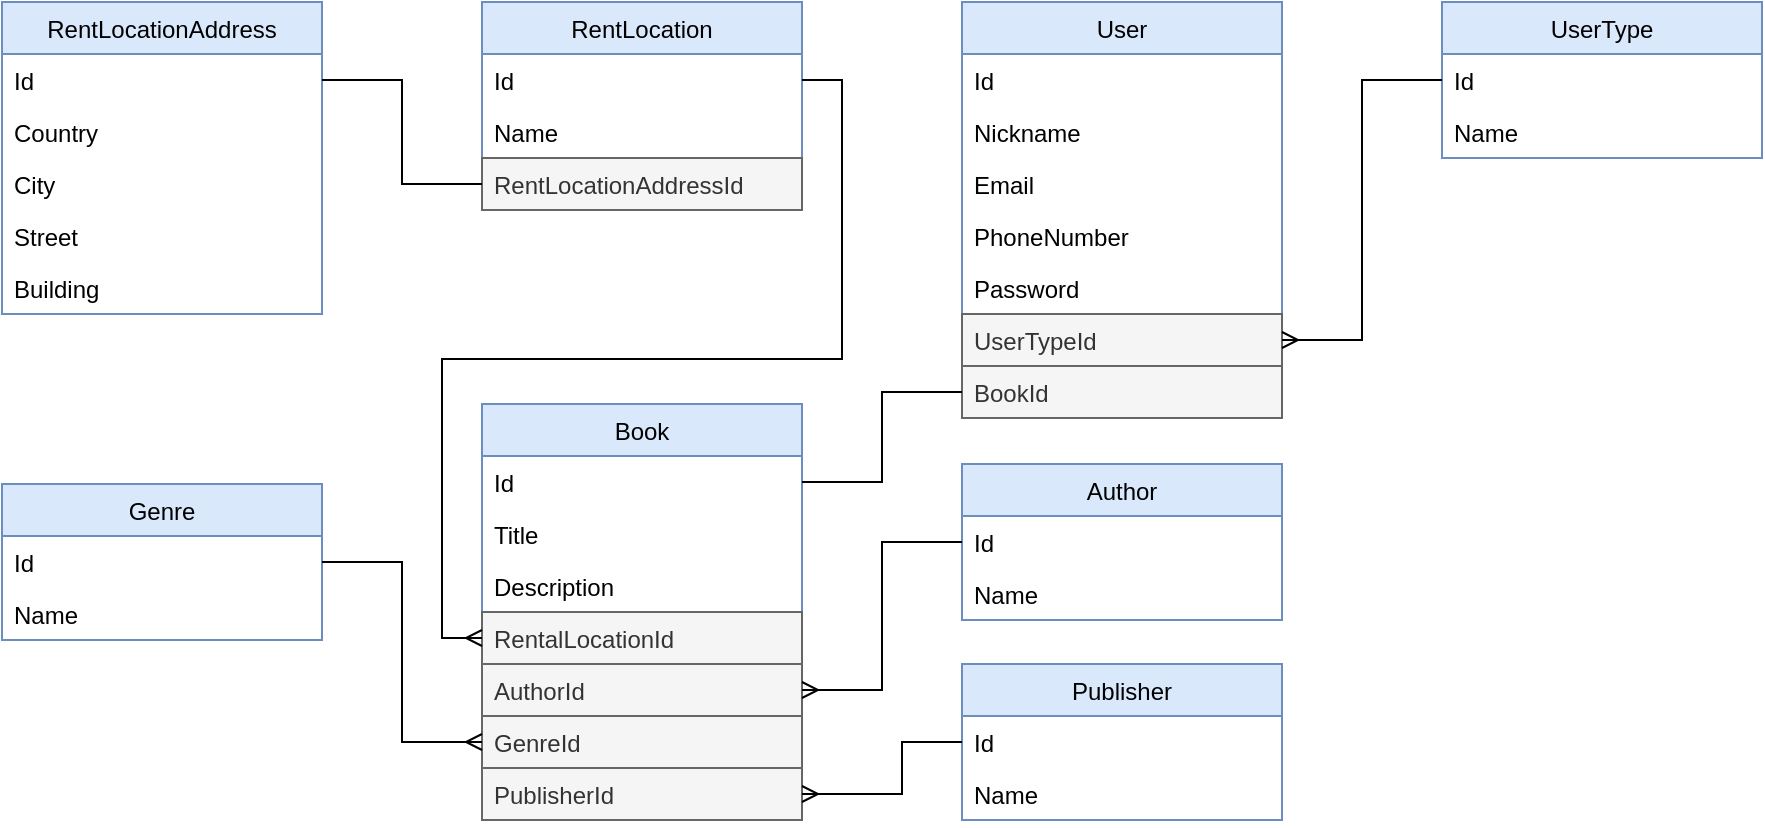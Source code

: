 <mxfile version="13.10.4" type="github">
  <diagram id="C5RBs43oDa-KdzZeNtuy" name="Page-1">
    <mxGraphModel dx="1108" dy="520" grid="1" gridSize="10" guides="1" tooltips="1" connect="1" arrows="1" fold="1" page="1" pageScale="1" pageWidth="1169" pageHeight="827" math="0" shadow="0">
      <root>
        <mxCell id="WIyWlLk6GJQsqaUBKTNV-0" />
        <mxCell id="WIyWlLk6GJQsqaUBKTNV-1" parent="WIyWlLk6GJQsqaUBKTNV-0" />
        <mxCell id="5i5ukMmHhW1qyT0ltV_f-5" value="Book" style="swimlane;fontStyle=0;childLayout=stackLayout;horizontal=1;startSize=26;fillColor=#dae8fc;horizontalStack=0;resizeParent=1;resizeParentMax=0;resizeLast=0;collapsible=1;marginBottom=0;strokeColor=#6c8ebf;" parent="WIyWlLk6GJQsqaUBKTNV-1" vertex="1">
          <mxGeometry x="440" y="400" width="160" height="208" as="geometry" />
        </mxCell>
        <mxCell id="5i5ukMmHhW1qyT0ltV_f-6" value="Id" style="text;strokeColor=none;fillColor=none;align=left;verticalAlign=top;spacingLeft=4;spacingRight=4;overflow=hidden;rotatable=0;points=[[0,0.5],[1,0.5]];portConstraint=eastwest;" parent="5i5ukMmHhW1qyT0ltV_f-5" vertex="1">
          <mxGeometry y="26" width="160" height="26" as="geometry" />
        </mxCell>
        <mxCell id="5i5ukMmHhW1qyT0ltV_f-7" value="Title" style="text;strokeColor=none;fillColor=none;align=left;verticalAlign=top;spacingLeft=4;spacingRight=4;overflow=hidden;rotatable=0;points=[[0,0.5],[1,0.5]];portConstraint=eastwest;" parent="5i5ukMmHhW1qyT0ltV_f-5" vertex="1">
          <mxGeometry y="52" width="160" height="26" as="geometry" />
        </mxCell>
        <mxCell id="5i5ukMmHhW1qyT0ltV_f-8" value="Description" style="text;strokeColor=none;fillColor=none;align=left;verticalAlign=top;spacingLeft=4;spacingRight=4;overflow=hidden;rotatable=0;points=[[0,0.5],[1,0.5]];portConstraint=eastwest;" parent="5i5ukMmHhW1qyT0ltV_f-5" vertex="1">
          <mxGeometry y="78" width="160" height="26" as="geometry" />
        </mxCell>
        <mxCell id="N76hZ7IiGqYbsRdqXGGd-0" value="RentalLocationId&#xa;" style="text;strokeColor=#666666;fillColor=#f5f5f5;align=left;verticalAlign=top;spacingLeft=4;spacingRight=4;overflow=hidden;rotatable=0;points=[[0,0.5],[1,0.5]];portConstraint=eastwest;fontColor=#333333;" parent="5i5ukMmHhW1qyT0ltV_f-5" vertex="1">
          <mxGeometry y="104" width="160" height="26" as="geometry" />
        </mxCell>
        <mxCell id="5i5ukMmHhW1qyT0ltV_f-21" value="AuthorId" style="text;strokeColor=#666666;fillColor=#f5f5f5;align=left;verticalAlign=top;spacingLeft=4;spacingRight=4;overflow=hidden;rotatable=0;points=[[0,0.5],[1,0.5]];portConstraint=eastwest;fontColor=#333333;" parent="5i5ukMmHhW1qyT0ltV_f-5" vertex="1">
          <mxGeometry y="130" width="160" height="26" as="geometry" />
        </mxCell>
        <mxCell id="5i5ukMmHhW1qyT0ltV_f-22" value="GenreId" style="text;strokeColor=#666666;fillColor=#f5f5f5;align=left;verticalAlign=top;spacingLeft=4;spacingRight=4;overflow=hidden;rotatable=0;points=[[0,0.5],[1,0.5]];portConstraint=eastwest;fontColor=#333333;" parent="5i5ukMmHhW1qyT0ltV_f-5" vertex="1">
          <mxGeometry y="156" width="160" height="26" as="geometry" />
        </mxCell>
        <mxCell id="5i5ukMmHhW1qyT0ltV_f-23" value="PublisherId" style="text;strokeColor=#666666;fillColor=#f5f5f5;align=left;verticalAlign=top;spacingLeft=4;spacingRight=4;overflow=hidden;rotatable=0;points=[[0,0.5],[1,0.5]];portConstraint=eastwest;fontColor=#333333;" parent="5i5ukMmHhW1qyT0ltV_f-5" vertex="1">
          <mxGeometry y="182" width="160" height="26" as="geometry" />
        </mxCell>
        <mxCell id="5i5ukMmHhW1qyT0ltV_f-24" value="Genre" style="swimlane;fontStyle=0;childLayout=stackLayout;horizontal=1;startSize=26;fillColor=#dae8fc;horizontalStack=0;resizeParent=1;resizeParentMax=0;resizeLast=0;collapsible=1;marginBottom=0;strokeColor=#6c8ebf;" parent="WIyWlLk6GJQsqaUBKTNV-1" vertex="1">
          <mxGeometry x="200" y="440" width="160" height="78" as="geometry" />
        </mxCell>
        <mxCell id="5i5ukMmHhW1qyT0ltV_f-25" value="Id" style="text;strokeColor=none;fillColor=none;align=left;verticalAlign=top;spacingLeft=4;spacingRight=4;overflow=hidden;rotatable=0;points=[[0,0.5],[1,0.5]];portConstraint=eastwest;" parent="5i5ukMmHhW1qyT0ltV_f-24" vertex="1">
          <mxGeometry y="26" width="160" height="26" as="geometry" />
        </mxCell>
        <mxCell id="5i5ukMmHhW1qyT0ltV_f-26" value="Name" style="text;strokeColor=none;fillColor=none;align=left;verticalAlign=top;spacingLeft=4;spacingRight=4;overflow=hidden;rotatable=0;points=[[0,0.5],[1,0.5]];portConstraint=eastwest;" parent="5i5ukMmHhW1qyT0ltV_f-24" vertex="1">
          <mxGeometry y="52" width="160" height="26" as="geometry" />
        </mxCell>
        <mxCell id="5i5ukMmHhW1qyT0ltV_f-29" value="Author" style="swimlane;fontStyle=0;childLayout=stackLayout;horizontal=1;startSize=26;fillColor=#dae8fc;horizontalStack=0;resizeParent=1;resizeParentMax=0;resizeLast=0;collapsible=1;marginBottom=0;strokeColor=#6c8ebf;" parent="WIyWlLk6GJQsqaUBKTNV-1" vertex="1">
          <mxGeometry x="680" y="430" width="160" height="78" as="geometry" />
        </mxCell>
        <mxCell id="5i5ukMmHhW1qyT0ltV_f-30" value="Id" style="text;strokeColor=none;fillColor=none;align=left;verticalAlign=top;spacingLeft=4;spacingRight=4;overflow=hidden;rotatable=0;points=[[0,0.5],[1,0.5]];portConstraint=eastwest;" parent="5i5ukMmHhW1qyT0ltV_f-29" vertex="1">
          <mxGeometry y="26" width="160" height="26" as="geometry" />
        </mxCell>
        <mxCell id="5i5ukMmHhW1qyT0ltV_f-31" value="Name" style="text;strokeColor=none;fillColor=none;align=left;verticalAlign=top;spacingLeft=4;spacingRight=4;overflow=hidden;rotatable=0;points=[[0,0.5],[1,0.5]];portConstraint=eastwest;" parent="5i5ukMmHhW1qyT0ltV_f-29" vertex="1">
          <mxGeometry y="52" width="160" height="26" as="geometry" />
        </mxCell>
        <mxCell id="5i5ukMmHhW1qyT0ltV_f-33" style="edgeStyle=orthogonalEdgeStyle;rounded=0;orthogonalLoop=1;jettySize=auto;html=1;exitX=1;exitY=0.5;exitDx=0;exitDy=0;entryX=0;entryY=0.5;entryDx=0;entryDy=0;startArrow=ERmany;startFill=0;endArrow=none;endFill=0;" parent="WIyWlLk6GJQsqaUBKTNV-1" source="5i5ukMmHhW1qyT0ltV_f-21" target="5i5ukMmHhW1qyT0ltV_f-30" edge="1">
          <mxGeometry relative="1" as="geometry" />
        </mxCell>
        <mxCell id="5i5ukMmHhW1qyT0ltV_f-34" value="Publisher" style="swimlane;fontStyle=0;childLayout=stackLayout;horizontal=1;startSize=26;fillColor=#dae8fc;horizontalStack=0;resizeParent=1;resizeParentMax=0;resizeLast=0;collapsible=1;marginBottom=0;strokeColor=#6c8ebf;" parent="WIyWlLk6GJQsqaUBKTNV-1" vertex="1">
          <mxGeometry x="680" y="530" width="160" height="78" as="geometry" />
        </mxCell>
        <mxCell id="5i5ukMmHhW1qyT0ltV_f-35" value="Id" style="text;strokeColor=none;fillColor=none;align=left;verticalAlign=top;spacingLeft=4;spacingRight=4;overflow=hidden;rotatable=0;points=[[0,0.5],[1,0.5]];portConstraint=eastwest;" parent="5i5ukMmHhW1qyT0ltV_f-34" vertex="1">
          <mxGeometry y="26" width="160" height="26" as="geometry" />
        </mxCell>
        <mxCell id="5i5ukMmHhW1qyT0ltV_f-36" value="Name" style="text;strokeColor=none;fillColor=none;align=left;verticalAlign=top;spacingLeft=4;spacingRight=4;overflow=hidden;rotatable=0;points=[[0,0.5],[1,0.5]];portConstraint=eastwest;" parent="5i5ukMmHhW1qyT0ltV_f-34" vertex="1">
          <mxGeometry y="52" width="160" height="26" as="geometry" />
        </mxCell>
        <mxCell id="5i5ukMmHhW1qyT0ltV_f-40" style="edgeStyle=orthogonalEdgeStyle;rounded=0;orthogonalLoop=1;jettySize=auto;html=1;exitX=1;exitY=0.5;exitDx=0;exitDy=0;startArrow=ERmany;startFill=0;endArrow=none;endFill=0;entryX=0;entryY=0.5;entryDx=0;entryDy=0;" parent="WIyWlLk6GJQsqaUBKTNV-1" source="5i5ukMmHhW1qyT0ltV_f-23" target="5i5ukMmHhW1qyT0ltV_f-35" edge="1">
          <mxGeometry relative="1" as="geometry">
            <mxPoint x="900" y="550" as="targetPoint" />
            <Array as="points">
              <mxPoint x="650" y="595" />
              <mxPoint x="650" y="569" />
            </Array>
          </mxGeometry>
        </mxCell>
        <mxCell id="5i5ukMmHhW1qyT0ltV_f-41" style="edgeStyle=orthogonalEdgeStyle;rounded=0;orthogonalLoop=1;jettySize=auto;html=1;exitX=0;exitY=0.5;exitDx=0;exitDy=0;entryX=1;entryY=0.5;entryDx=0;entryDy=0;endArrow=none;endFill=0;startArrow=ERmany;startFill=0;" parent="WIyWlLk6GJQsqaUBKTNV-1" source="5i5ukMmHhW1qyT0ltV_f-22" target="5i5ukMmHhW1qyT0ltV_f-25" edge="1">
          <mxGeometry relative="1" as="geometry" />
        </mxCell>
        <mxCell id="5i5ukMmHhW1qyT0ltV_f-44" value="UserType" style="swimlane;fontStyle=0;childLayout=stackLayout;horizontal=1;startSize=26;fillColor=#dae8fc;horizontalStack=0;resizeParent=1;resizeParentMax=0;resizeLast=0;collapsible=1;marginBottom=0;strokeColor=#6c8ebf;" parent="WIyWlLk6GJQsqaUBKTNV-1" vertex="1">
          <mxGeometry x="920" y="199" width="160" height="78" as="geometry" />
        </mxCell>
        <mxCell id="5i5ukMmHhW1qyT0ltV_f-45" value="Id" style="text;strokeColor=none;fillColor=none;align=left;verticalAlign=top;spacingLeft=4;spacingRight=4;overflow=hidden;rotatable=0;points=[[0,0.5],[1,0.5]];portConstraint=eastwest;" parent="5i5ukMmHhW1qyT0ltV_f-44" vertex="1">
          <mxGeometry y="26" width="160" height="26" as="geometry" />
        </mxCell>
        <mxCell id="5i5ukMmHhW1qyT0ltV_f-46" value="Name" style="text;strokeColor=none;fillColor=none;align=left;verticalAlign=top;spacingLeft=4;spacingRight=4;overflow=hidden;rotatable=0;points=[[0,0.5],[1,0.5]];portConstraint=eastwest;" parent="5i5ukMmHhW1qyT0ltV_f-44" vertex="1">
          <mxGeometry y="52" width="160" height="26" as="geometry" />
        </mxCell>
        <mxCell id="5i5ukMmHhW1qyT0ltV_f-48" value="User" style="swimlane;fontStyle=0;childLayout=stackLayout;horizontal=1;startSize=26;fillColor=#dae8fc;horizontalStack=0;resizeParent=1;resizeParentMax=0;resizeLast=0;collapsible=1;marginBottom=0;strokeColor=#6c8ebf;" parent="WIyWlLk6GJQsqaUBKTNV-1" vertex="1">
          <mxGeometry x="680" y="199" width="160" height="208" as="geometry" />
        </mxCell>
        <mxCell id="5i5ukMmHhW1qyT0ltV_f-49" value="Id" style="text;strokeColor=none;fillColor=none;align=left;verticalAlign=top;spacingLeft=4;spacingRight=4;overflow=hidden;rotatable=0;points=[[0,0.5],[1,0.5]];portConstraint=eastwest;" parent="5i5ukMmHhW1qyT0ltV_f-48" vertex="1">
          <mxGeometry y="26" width="160" height="26" as="geometry" />
        </mxCell>
        <mxCell id="5i5ukMmHhW1qyT0ltV_f-50" value="Nickname" style="text;strokeColor=none;fillColor=none;align=left;verticalAlign=top;spacingLeft=4;spacingRight=4;overflow=hidden;rotatable=0;points=[[0,0.5],[1,0.5]];portConstraint=eastwest;" parent="5i5ukMmHhW1qyT0ltV_f-48" vertex="1">
          <mxGeometry y="52" width="160" height="26" as="geometry" />
        </mxCell>
        <mxCell id="5i5ukMmHhW1qyT0ltV_f-51" value="Email" style="text;strokeColor=none;fillColor=none;align=left;verticalAlign=top;spacingLeft=4;spacingRight=4;overflow=hidden;rotatable=0;points=[[0,0.5],[1,0.5]];portConstraint=eastwest;" parent="5i5ukMmHhW1qyT0ltV_f-48" vertex="1">
          <mxGeometry y="78" width="160" height="26" as="geometry" />
        </mxCell>
        <mxCell id="5i5ukMmHhW1qyT0ltV_f-52" value="PhoneNumber" style="text;strokeColor=none;fillColor=none;align=left;verticalAlign=top;spacingLeft=4;spacingRight=4;overflow=hidden;rotatable=0;points=[[0,0.5],[1,0.5]];portConstraint=eastwest;" parent="5i5ukMmHhW1qyT0ltV_f-48" vertex="1">
          <mxGeometry y="104" width="160" height="26" as="geometry" />
        </mxCell>
        <mxCell id="5i5ukMmHhW1qyT0ltV_f-53" value="Password" style="text;strokeColor=none;fillColor=none;align=left;verticalAlign=top;spacingLeft=4;spacingRight=4;overflow=hidden;rotatable=0;points=[[0,0.5],[1,0.5]];portConstraint=eastwest;" parent="5i5ukMmHhW1qyT0ltV_f-48" vertex="1">
          <mxGeometry y="130" width="160" height="26" as="geometry" />
        </mxCell>
        <mxCell id="5i5ukMmHhW1qyT0ltV_f-54" value="UserTypeId" style="text;strokeColor=#666666;fillColor=#f5f5f5;align=left;verticalAlign=top;spacingLeft=4;spacingRight=4;overflow=hidden;rotatable=0;points=[[0,0.5],[1,0.5]];portConstraint=eastwest;fontColor=#333333;" parent="5i5ukMmHhW1qyT0ltV_f-48" vertex="1">
          <mxGeometry y="156" width="160" height="26" as="geometry" />
        </mxCell>
        <mxCell id="5i5ukMmHhW1qyT0ltV_f-76" value="BookId" style="text;strokeColor=#666666;fillColor=#f5f5f5;align=left;verticalAlign=top;spacingLeft=4;spacingRight=4;overflow=hidden;rotatable=0;points=[[0,0.5],[1,0.5]];portConstraint=eastwest;fontColor=#333333;" parent="5i5ukMmHhW1qyT0ltV_f-48" vertex="1">
          <mxGeometry y="182" width="160" height="26" as="geometry" />
        </mxCell>
        <mxCell id="5i5ukMmHhW1qyT0ltV_f-56" style="edgeStyle=orthogonalEdgeStyle;rounded=0;orthogonalLoop=1;jettySize=auto;html=1;exitX=1;exitY=0.5;exitDx=0;exitDy=0;entryX=0;entryY=0.5;entryDx=0;entryDy=0;startArrow=ERmany;startFill=0;endArrow=none;endFill=0;" parent="WIyWlLk6GJQsqaUBKTNV-1" source="5i5ukMmHhW1qyT0ltV_f-54" target="5i5ukMmHhW1qyT0ltV_f-45" edge="1">
          <mxGeometry relative="1" as="geometry" />
        </mxCell>
        <mxCell id="5i5ukMmHhW1qyT0ltV_f-58" value="RentLocationAddress" style="swimlane;fontStyle=0;childLayout=stackLayout;horizontal=1;startSize=26;fillColor=#dae8fc;horizontalStack=0;resizeParent=1;resizeParentMax=0;resizeLast=0;collapsible=1;marginBottom=0;strokeColor=#6c8ebf;" parent="WIyWlLk6GJQsqaUBKTNV-1" vertex="1">
          <mxGeometry x="200" y="199" width="160" height="156" as="geometry" />
        </mxCell>
        <mxCell id="5i5ukMmHhW1qyT0ltV_f-59" value="Id" style="text;strokeColor=none;fillColor=none;align=left;verticalAlign=top;spacingLeft=4;spacingRight=4;overflow=hidden;rotatable=0;points=[[0,0.5],[1,0.5]];portConstraint=eastwest;" parent="5i5ukMmHhW1qyT0ltV_f-58" vertex="1">
          <mxGeometry y="26" width="160" height="26" as="geometry" />
        </mxCell>
        <mxCell id="5i5ukMmHhW1qyT0ltV_f-60" value="Country" style="text;strokeColor=none;fillColor=none;align=left;verticalAlign=top;spacingLeft=4;spacingRight=4;overflow=hidden;rotatable=0;points=[[0,0.5],[1,0.5]];portConstraint=eastwest;" parent="5i5ukMmHhW1qyT0ltV_f-58" vertex="1">
          <mxGeometry y="52" width="160" height="26" as="geometry" />
        </mxCell>
        <mxCell id="5i5ukMmHhW1qyT0ltV_f-61" value="City" style="text;strokeColor=none;fillColor=none;align=left;verticalAlign=top;spacingLeft=4;spacingRight=4;overflow=hidden;rotatable=0;points=[[0,0.5],[1,0.5]];portConstraint=eastwest;" parent="5i5ukMmHhW1qyT0ltV_f-58" vertex="1">
          <mxGeometry y="78" width="160" height="26" as="geometry" />
        </mxCell>
        <mxCell id="5i5ukMmHhW1qyT0ltV_f-62" value="Street" style="text;strokeColor=none;fillColor=none;align=left;verticalAlign=top;spacingLeft=4;spacingRight=4;overflow=hidden;rotatable=0;points=[[0,0.5],[1,0.5]];portConstraint=eastwest;" parent="5i5ukMmHhW1qyT0ltV_f-58" vertex="1">
          <mxGeometry y="104" width="160" height="26" as="geometry" />
        </mxCell>
        <mxCell id="5i5ukMmHhW1qyT0ltV_f-63" value="Building" style="text;strokeColor=none;fillColor=none;align=left;verticalAlign=top;spacingLeft=4;spacingRight=4;overflow=hidden;rotatable=0;points=[[0,0.5],[1,0.5]];portConstraint=eastwest;" parent="5i5ukMmHhW1qyT0ltV_f-58" vertex="1">
          <mxGeometry y="130" width="160" height="26" as="geometry" />
        </mxCell>
        <mxCell id="5i5ukMmHhW1qyT0ltV_f-64" value="RentLocation" style="swimlane;fontStyle=0;childLayout=stackLayout;horizontal=1;startSize=26;fillColor=#dae8fc;horizontalStack=0;resizeParent=1;resizeParentMax=0;resizeLast=0;collapsible=1;marginBottom=0;strokeColor=#6c8ebf;" parent="WIyWlLk6GJQsqaUBKTNV-1" vertex="1">
          <mxGeometry x="440" y="199" width="160" height="104" as="geometry" />
        </mxCell>
        <mxCell id="5i5ukMmHhW1qyT0ltV_f-65" value="Id" style="text;strokeColor=none;fillColor=none;align=left;verticalAlign=top;spacingLeft=4;spacingRight=4;overflow=hidden;rotatable=0;points=[[0,0.5],[1,0.5]];portConstraint=eastwest;" parent="5i5ukMmHhW1qyT0ltV_f-64" vertex="1">
          <mxGeometry y="26" width="160" height="26" as="geometry" />
        </mxCell>
        <mxCell id="5i5ukMmHhW1qyT0ltV_f-66" value="Name" style="text;strokeColor=none;fillColor=none;align=left;verticalAlign=top;spacingLeft=4;spacingRight=4;overflow=hidden;rotatable=0;points=[[0,0.5],[1,0.5]];portConstraint=eastwest;" parent="5i5ukMmHhW1qyT0ltV_f-64" vertex="1">
          <mxGeometry y="52" width="160" height="26" as="geometry" />
        </mxCell>
        <mxCell id="5i5ukMmHhW1qyT0ltV_f-67" value="RentLocationAddressId&#xa;" style="text;strokeColor=#666666;fillColor=#f5f5f5;align=left;verticalAlign=top;spacingLeft=4;spacingRight=4;overflow=hidden;rotatable=0;points=[[0,0.5],[1,0.5]];portConstraint=eastwest;fontColor=#333333;" parent="5i5ukMmHhW1qyT0ltV_f-64" vertex="1">
          <mxGeometry y="78" width="160" height="26" as="geometry" />
        </mxCell>
        <mxCell id="5i5ukMmHhW1qyT0ltV_f-69" style="edgeStyle=orthogonalEdgeStyle;rounded=0;orthogonalLoop=1;jettySize=auto;html=1;exitX=0;exitY=0.5;exitDx=0;exitDy=0;entryX=1;entryY=0.5;entryDx=0;entryDy=0;endArrow=none;endFill=0;" parent="WIyWlLk6GJQsqaUBKTNV-1" source="5i5ukMmHhW1qyT0ltV_f-67" target="5i5ukMmHhW1qyT0ltV_f-59" edge="1">
          <mxGeometry relative="1" as="geometry" />
        </mxCell>
        <mxCell id="5i5ukMmHhW1qyT0ltV_f-78" style="edgeStyle=orthogonalEdgeStyle;rounded=0;orthogonalLoop=1;jettySize=auto;html=1;exitX=0;exitY=0.5;exitDx=0;exitDy=0;entryX=1;entryY=0.5;entryDx=0;entryDy=0;endArrow=none;endFill=0;" parent="WIyWlLk6GJQsqaUBKTNV-1" source="5i5ukMmHhW1qyT0ltV_f-76" target="5i5ukMmHhW1qyT0ltV_f-6" edge="1">
          <mxGeometry relative="1" as="geometry" />
        </mxCell>
        <mxCell id="N76hZ7IiGqYbsRdqXGGd-1" style="edgeStyle=orthogonalEdgeStyle;rounded=0;orthogonalLoop=1;jettySize=auto;html=1;exitX=1;exitY=0.5;exitDx=0;exitDy=0;entryX=0;entryY=0.5;entryDx=0;entryDy=0;startArrow=none;startFill=0;endArrow=ERmany;endFill=0;" parent="WIyWlLk6GJQsqaUBKTNV-1" source="5i5ukMmHhW1qyT0ltV_f-65" target="N76hZ7IiGqYbsRdqXGGd-0" edge="1">
          <mxGeometry relative="1" as="geometry" />
        </mxCell>
      </root>
    </mxGraphModel>
  </diagram>
</mxfile>
